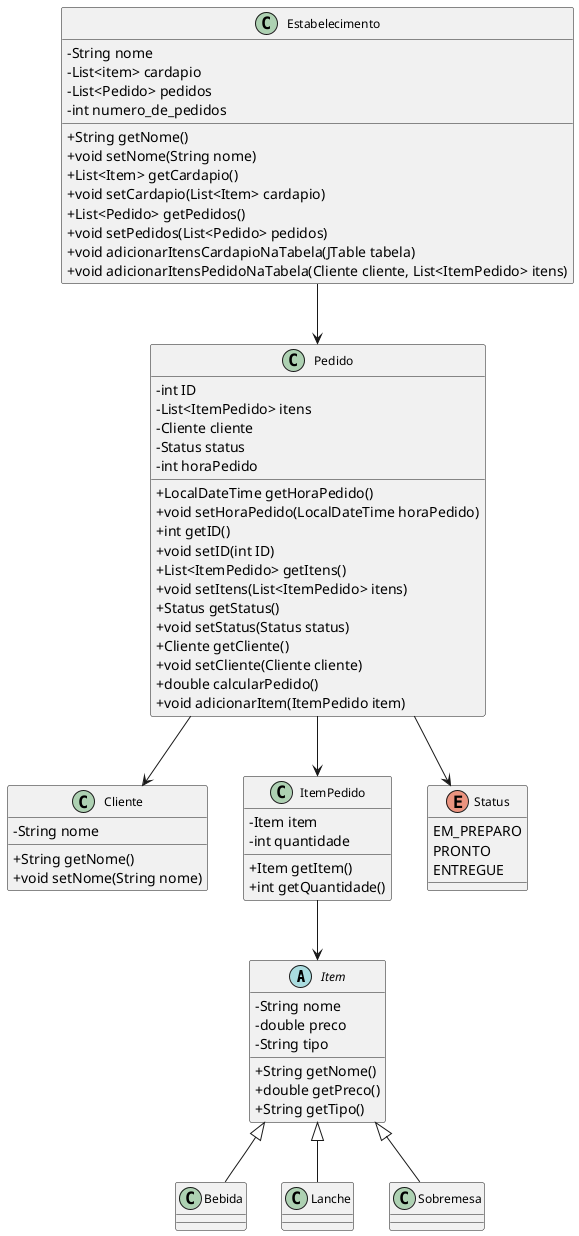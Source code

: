 @startuml
skinparam classAttributeIconSize 0
skinparam classFontSize 12
skinparam classFontName Arial

' ===================== CLASSES DO CARDÁPIO =====================

abstract class Item {
  - String nome
  - double preco
  - String tipo
  + String getNome()
  + double getPreco()
  + String getTipo()
}

class Bebida extends Item
class Lanche extends Item
class Sobremesa extends Item

' ===================== CLASSE CLIENTE =====================

class Cliente {
  - String nome
  + String getNome()
  + void setNome(String nome)
}

' ===================== ITEM PEDIDO =====================

class ItemPedido {
  - Item item
  - int quantidade
  + Item getItem()
  + int getQuantidade()
}

ItemPedido --> Item

' ===================== PEDIDO =====================

class Pedido {
  - int ID
  - List<ItemPedido> itens
  - Cliente cliente
  - Status status
  - int horaPedido  
  + LocalDateTime getHoraPedido()
  + void setHoraPedido(LocalDateTime horaPedido)
  + int getID()
  + void setID(int ID)
  + List<ItemPedido> getItens()
  + void setItens(List<ItemPedido> itens)
  + Status getStatus()
  + void setStatus(Status status)
  + Cliente getCliente()
  + void setCliente(Cliente cliente)
  + double calcularPedido()
  + void adicionarItem(ItemPedido item)
}

Pedido --> Cliente
Pedido --> ItemPedido
Pedido --> Status

enum Status {
  EM_PREPARO
  PRONTO
  ENTREGUE
}

' ===================== ESTABELECIMENTO =====================

class Estabelecimento {
  - String nome
  - List<item> cardapio
  - List<Pedido> pedidos
  - int numero_de_pedidos

    + String getNome()
    + void setNome(String nome)
    + List<Item> getCardapio()
    + void setCardapio(List<Item> cardapio)
    + List<Pedido> getPedidos()
    + void setPedidos(List<Pedido> pedidos)
    + void adicionarItensCardapioNaTabela(JTable tabela)
    + void adicionarItensPedidoNaTabela(Cliente cliente, List<ItemPedido> itens)
}

Estabelecimento --> Pedido



' ===================== INTERFACE GRÁFICA =====================



@enduml
